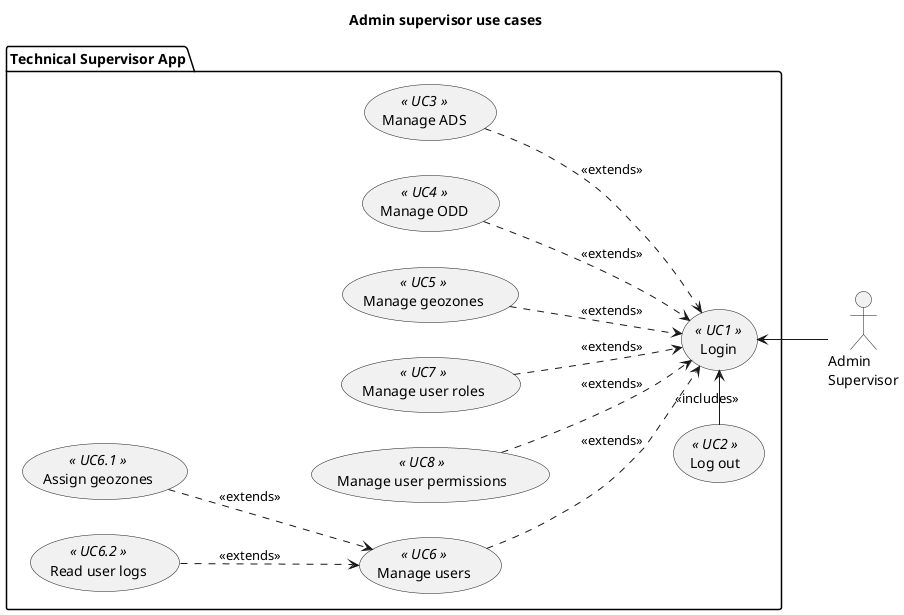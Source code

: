 @startuml ts_use_cases
title Admin supervisor use cases

left to right direction

actor :Admin\nSupervisor: as ADM1

package "Technical Supervisor App" {
    usecase UC1 as (Login) <<  UC1  >>
    usecase UC2 as (Log out) <<  UC2  >>
    usecase UC3 as (Manage ADS) <<  UC3  >>
    usecase UC4 as (Manage ODD) <<  UC4  >>
    usecase UC5 as (Manage geozones) <<  UC5  >>
    usecase UC6 as (Manage users) <<  UC6  >>
    usecase UC7 as (Manage user roles) <<  UC7  >>
    usecase UC8 as (Manage user permissions) <<  UC8  >>

    usecase UC61 as (Assign geozones) <<  UC6.1  >>
    usecase UC62 as (Read user logs) <<  UC6.2  >>
}

ADM1 -up-> UC1

UC2 -> UC1 : <<includes>> 
UC3 --> UC1 #line.dashed : <<extends>>
UC4 --> UC1 #line.dashed : <<extends>>
UC5 --> UC1 #line.dashed : <<extends>>
UC6 --> UC1 #line.dashed : <<extends>>
UC61 --> UC6 #line.dashed : <<extends>>
UC62 --> UC6 #line.dashed : <<extends>>
UC7 --> UC1 #line.dashed : <<extends>>
UC8 --> UC1 #line.dashed : <<extends>>

@enduml
